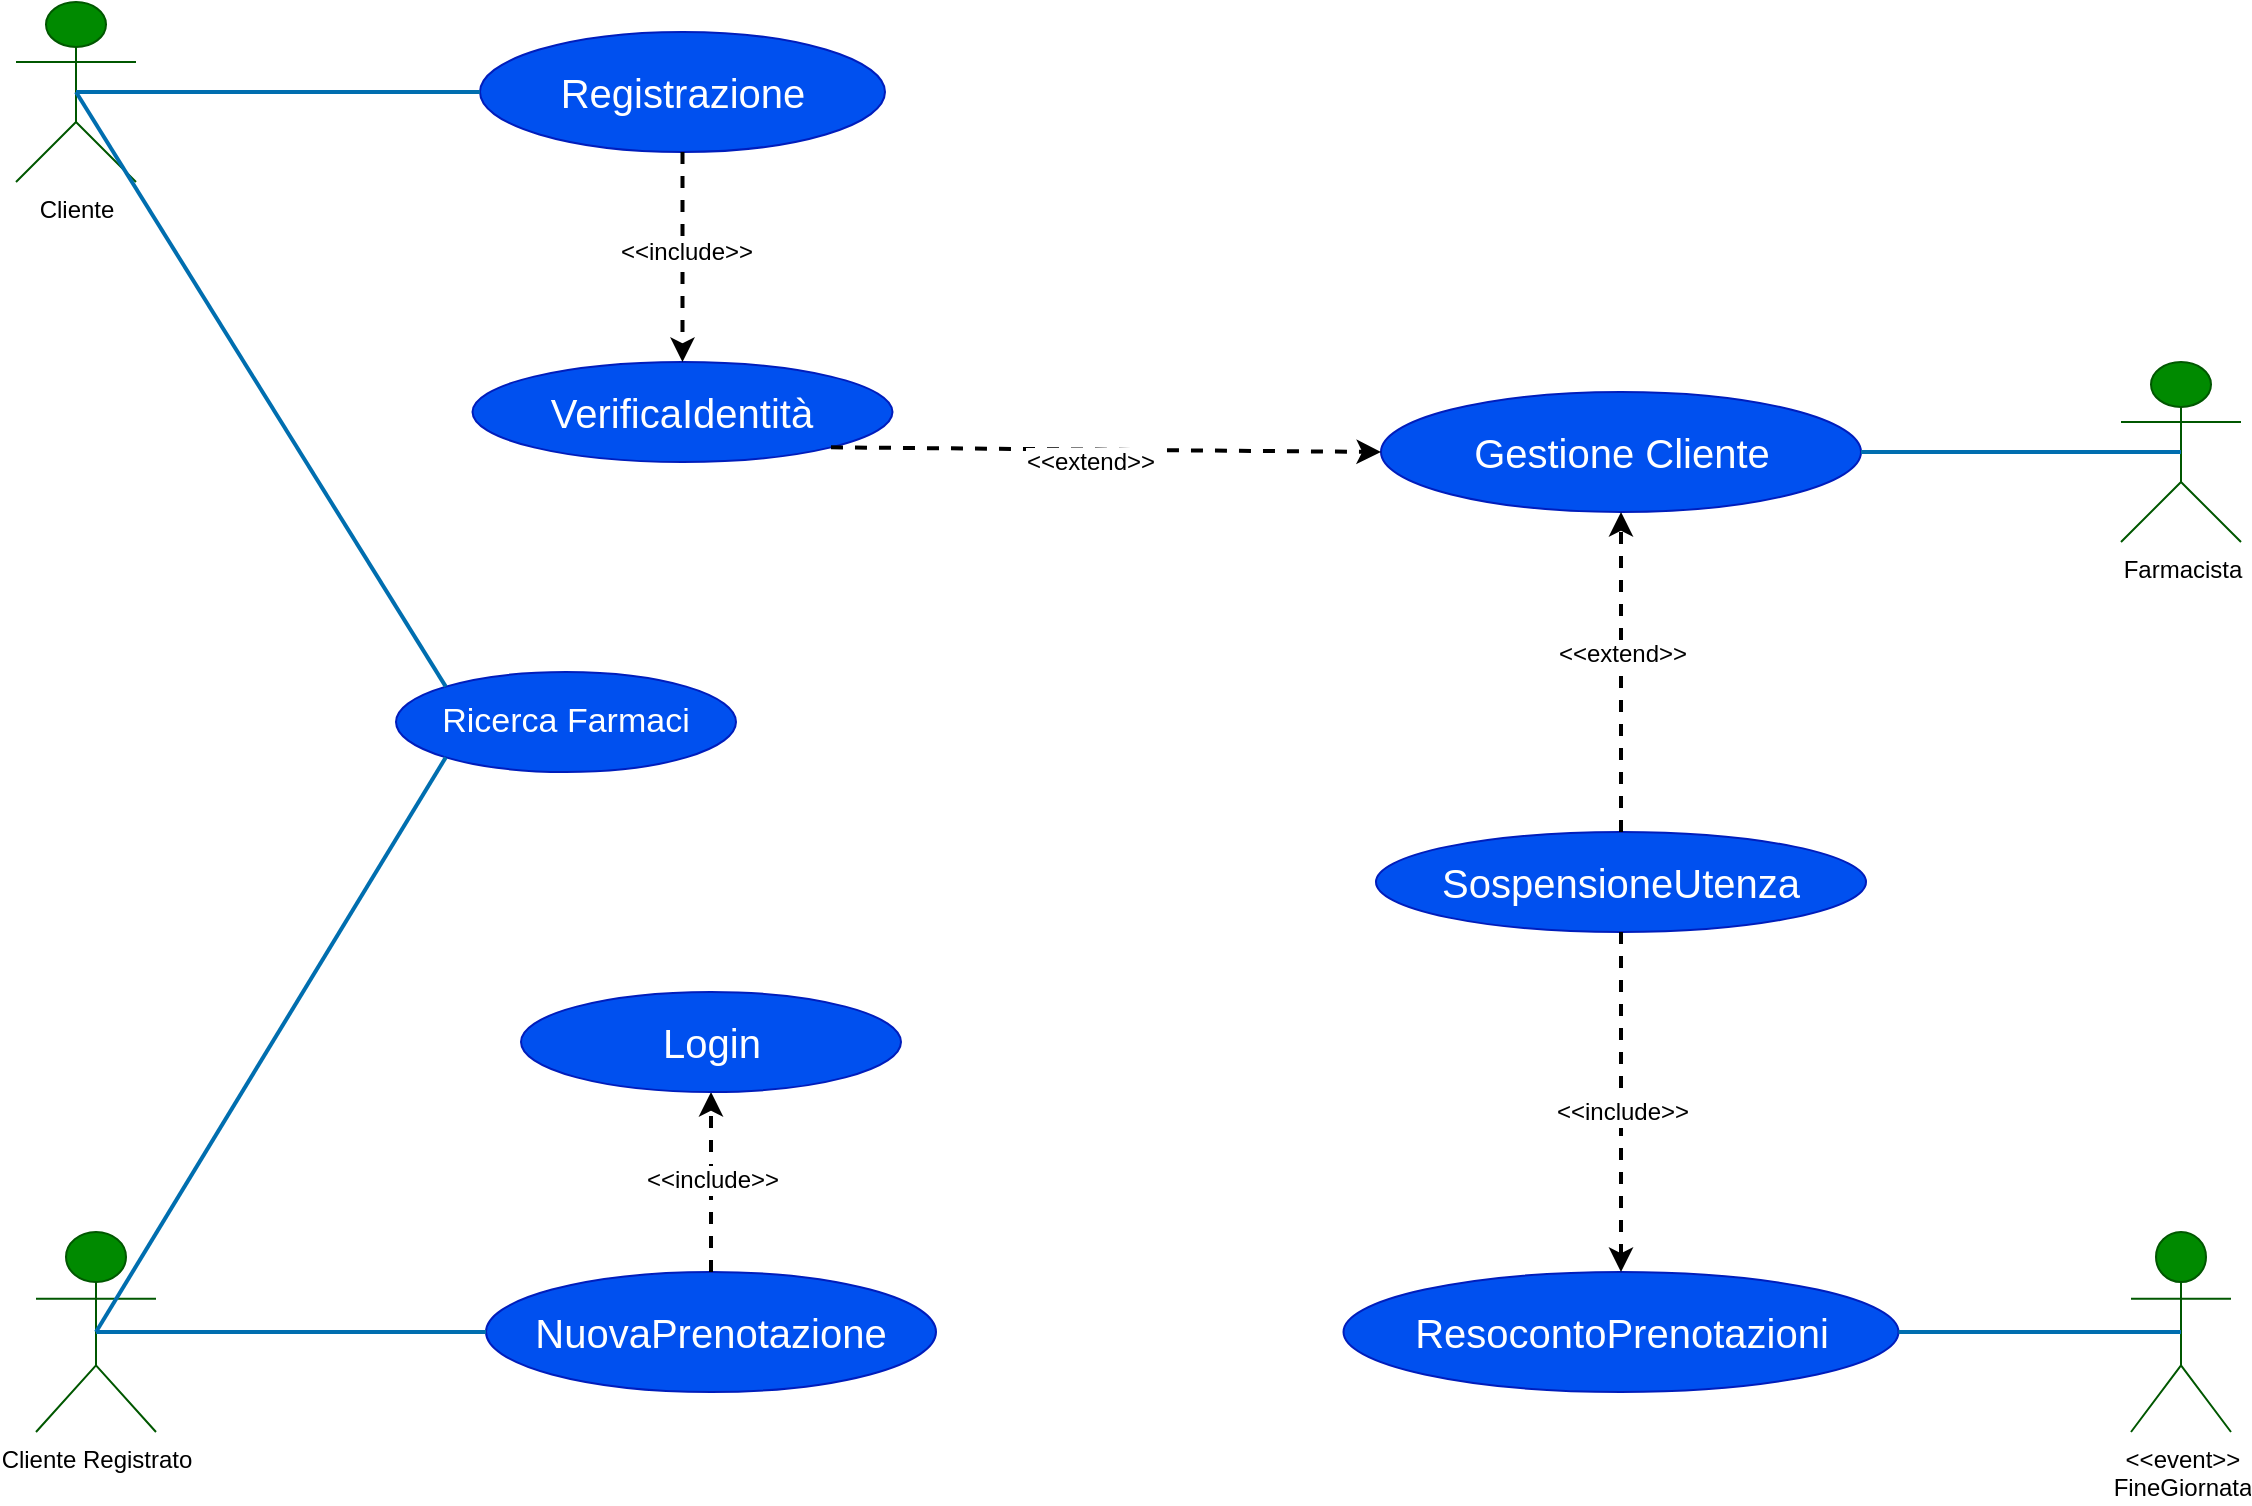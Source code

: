 <mxfile version="14.5.3" type="onedrive"><diagram id="hjEaFy2fmVfpJosIinak" name="Page-1"><mxGraphModel dx="1673" dy="898" grid="1" gridSize="10" guides="1" tooltips="1" connect="1" arrows="1" fold="1" page="1" pageScale="1" pageWidth="2339" pageHeight="3300" math="0" shadow="0"><root><mxCell id="0"/><mxCell id="1" parent="0"/><mxCell id="k-kMz0oehMdFxd7XSjx6-4" value="&lt;font style=&quot;font-size: 20px&quot;&gt;Registrazione&lt;/font&gt;" style="ellipse;whiteSpace=wrap;html=1;fillColor=#0050ef;strokeColor=#001DBC;labelBackgroundColor=none;fontColor=#ffffff;" vertex="1" parent="1"><mxGeometry x="382" y="370" width="202.5" height="60" as="geometry"/></mxCell><mxCell id="k-kMz0oehMdFxd7XSjx6-8" value="Farmacista" style="shape=umlActor;verticalLabelPosition=bottom;verticalAlign=top;html=1;outlineConnect=0;labelBackgroundColor=none;fillColor=#008a00;strokeColor=#005700;" vertex="1" parent="1"><mxGeometry x="1202.5" y="535" width="60" height="90" as="geometry"/></mxCell><mxCell id="k-kMz0oehMdFxd7XSjx6-9" value="Cliente" style="shape=umlActor;verticalLabelPosition=bottom;verticalAlign=top;html=1;outlineConnect=0;labelBackgroundColor=none;fillColor=#008a00;strokeColor=#005700;" vertex="1" parent="1"><mxGeometry x="150" y="355" width="60" height="90" as="geometry"/></mxCell><mxCell id="k-kMz0oehMdFxd7XSjx6-10" value="&lt;div&gt;Cliente Registrato&lt;/div&gt;" style="shape=umlActor;verticalLabelPosition=bottom;verticalAlign=top;html=1;outlineConnect=0;labelBackgroundColor=none;fillColor=#008a00;strokeColor=#005700;" vertex="1" parent="1"><mxGeometry x="160" y="970" width="60" height="100" as="geometry"/></mxCell><mxCell id="k-kMz0oehMdFxd7XSjx6-11" value="Gestione Cliente" style="ellipse;whiteSpace=wrap;html=1;labelBackgroundColor=none;fillColor=#0050ef;strokeColor=#001DBC;fontColor=#FFFFFF;fontSize=20;" vertex="1" parent="1"><mxGeometry x="832.5" y="550" width="240" height="60" as="geometry"/></mxCell><mxCell id="k-kMz0oehMdFxd7XSjx6-13" value="NuovaPrenotazione" style="ellipse;whiteSpace=wrap;html=1;labelBackgroundColor=none;fontSize=20;fontColor=#ffffff;fillColor=#0050ef;strokeColor=#001DBC;" vertex="1" parent="1"><mxGeometry x="385" y="990" width="225" height="60" as="geometry"/></mxCell><mxCell id="k-kMz0oehMdFxd7XSjx6-16" value="" style="endArrow=classic;html=1;shadow=0;strokeColor=#000000;strokeWidth=2;fontSize=13;dashed=1;exitX=0.5;exitY=0;exitDx=0;exitDy=0;entryX=0.5;entryY=1;entryDx=0;entryDy=0;" edge="1" parent="1" source="k-kMz0oehMdFxd7XSjx6-13" target="k-kMz0oehMdFxd7XSjx6-17"><mxGeometry width="50" height="50" relative="1" as="geometry"><mxPoint x="360" y="950" as="sourcePoint"/><mxPoint x="410" y="900" as="targetPoint"/><Array as="points"/></mxGeometry></mxCell><mxCell id="k-kMz0oehMdFxd7XSjx6-19" value="&amp;lt;&amp;lt;include&amp;gt;&amp;gt;" style="edgeLabel;html=1;align=center;verticalAlign=middle;resizable=0;points=[];fontSize=12;fontColor=#000000;" vertex="1" connectable="0" parent="k-kMz0oehMdFxd7XSjx6-16"><mxGeometry x="0.327" y="-1" relative="1" as="geometry"><mxPoint x="-1" y="13" as="offset"/></mxGeometry></mxCell><mxCell id="k-kMz0oehMdFxd7XSjx6-17" value="&lt;div&gt;Login&lt;/div&gt;" style="ellipse;whiteSpace=wrap;html=1;labelBackgroundColor=none;fontSize=20;fontColor=#ffffff;fillColor=#0050ef;strokeColor=#001DBC;" vertex="1" parent="1"><mxGeometry x="402.5" y="850" width="190" height="50" as="geometry"/></mxCell><mxCell id="k-kMz0oehMdFxd7XSjx6-20" value="VerificaIdentità" style="ellipse;whiteSpace=wrap;html=1;labelBackgroundColor=none;fontSize=20;fontColor=#ffffff;fillColor=#0050ef;strokeColor=#001DBC;" vertex="1" parent="1"><mxGeometry x="378.25" y="535" width="210" height="50" as="geometry"/></mxCell><mxCell id="k-kMz0oehMdFxd7XSjx6-21" value="" style="endArrow=classic;html=1;shadow=0;dashed=1;strokeColor=#000000;strokeWidth=2;fontSize=20;fontColor=#000000;exitX=0.5;exitY=1;exitDx=0;exitDy=0;entryX=0.5;entryY=0;entryDx=0;entryDy=0;" edge="1" parent="1" source="k-kMz0oehMdFxd7XSjx6-4" target="k-kMz0oehMdFxd7XSjx6-20"><mxGeometry width="50" height="50" relative="1" as="geometry"><mxPoint x="690" y="680" as="sourcePoint"/><mxPoint x="740" y="630" as="targetPoint"/></mxGeometry></mxCell><mxCell id="k-kMz0oehMdFxd7XSjx6-22" value="&amp;lt;&amp;lt;include&amp;gt;&amp;gt;" style="edgeLabel;html=1;align=center;verticalAlign=middle;resizable=0;points=[];fontSize=12;fontColor=#000000;" vertex="1" connectable="0" parent="k-kMz0oehMdFxd7XSjx6-21"><mxGeometry x="0.276" y="1" relative="1" as="geometry"><mxPoint y="-17" as="offset"/></mxGeometry></mxCell><mxCell id="k-kMz0oehMdFxd7XSjx6-23" value="" style="endArrow=classic;html=1;shadow=0;dashed=1;strokeColor=#000000;strokeWidth=2;fontSize=12;fontColor=#000000;exitX=1;exitY=1;exitDx=0;exitDy=0;entryX=0;entryY=0.5;entryDx=0;entryDy=0;" edge="1" parent="1" source="k-kMz0oehMdFxd7XSjx6-20" target="k-kMz0oehMdFxd7XSjx6-11"><mxGeometry width="50" height="50" relative="1" as="geometry"><mxPoint x="690" y="680" as="sourcePoint"/><mxPoint x="740" y="630" as="targetPoint"/></mxGeometry></mxCell><mxCell id="k-kMz0oehMdFxd7XSjx6-37" value="&amp;lt;&amp;lt;extend&amp;gt;&amp;gt;" style="edgeLabel;html=1;align=center;verticalAlign=middle;resizable=0;points=[];fontSize=12;fontColor=#000000;" vertex="1" connectable="0" parent="k-kMz0oehMdFxd7XSjx6-23"><mxGeometry x="-0.245" y="3" relative="1" as="geometry"><mxPoint x="25.1" y="9.15" as="offset"/></mxGeometry></mxCell><mxCell id="k-kMz0oehMdFxd7XSjx6-27" value="Ricerca Farmaci" style="ellipse;whiteSpace=wrap;html=1;labelBackgroundColor=none;fontSize=17;fontColor=#ffffff;fillColor=#0050ef;strokeColor=#001DBC;" vertex="1" parent="1"><mxGeometry x="340" y="690" width="170" height="50" as="geometry"/></mxCell><mxCell id="k-kMz0oehMdFxd7XSjx6-30" value="" style="endArrow=none;html=1;shadow=0;strokeColor=#006EAF;strokeWidth=2;fontSize=17;fontColor=#000000;exitX=0.5;exitY=0.5;exitDx=0;exitDy=0;exitPerimeter=0;entryX=0;entryY=1;entryDx=0;entryDy=0;fillColor=#1ba1e2;" edge="1" parent="1" source="k-kMz0oehMdFxd7XSjx6-10" target="k-kMz0oehMdFxd7XSjx6-27"><mxGeometry width="50" height="50" relative="1" as="geometry"><mxPoint x="210" y="940" as="sourcePoint"/><mxPoint x="260" y="890" as="targetPoint"/></mxGeometry></mxCell><mxCell id="k-kMz0oehMdFxd7XSjx6-31" value="" style="endArrow=none;html=1;shadow=0;strokeColor=#006EAF;strokeWidth=2;fontSize=17;fontColor=#000000;exitX=0.5;exitY=0.5;exitDx=0;exitDy=0;exitPerimeter=0;entryX=0;entryY=0.5;entryDx=0;entryDy=0;fillColor=#1ba1e2;" edge="1" parent="1" source="k-kMz0oehMdFxd7XSjx6-10" target="k-kMz0oehMdFxd7XSjx6-13"><mxGeometry width="50" height="50" relative="1" as="geometry"><mxPoint x="250" y="1040" as="sourcePoint"/><mxPoint x="300" y="990" as="targetPoint"/></mxGeometry></mxCell><mxCell id="k-kMz0oehMdFxd7XSjx6-32" value="" style="endArrow=none;html=1;shadow=0;strokeColor=#006EAF;strokeWidth=2;fontSize=17;fontColor=#000000;entryX=0.5;entryY=0.5;entryDx=0;entryDy=0;entryPerimeter=0;exitX=0;exitY=0;exitDx=0;exitDy=0;fillColor=#1ba1e2;" edge="1" parent="1" source="k-kMz0oehMdFxd7XSjx6-27" target="k-kMz0oehMdFxd7XSjx6-9"><mxGeometry width="50" height="50" relative="1" as="geometry"><mxPoint x="260" y="600" as="sourcePoint"/><mxPoint x="310" y="550" as="targetPoint"/></mxGeometry></mxCell><mxCell id="k-kMz0oehMdFxd7XSjx6-33" value="" style="endArrow=none;html=1;shadow=0;strokeColor=#006EAF;strokeWidth=2;fontSize=17;fontColor=#000000;exitX=0.5;exitY=0.5;exitDx=0;exitDy=0;exitPerimeter=0;entryX=0;entryY=0.5;entryDx=0;entryDy=0;fillColor=#1ba1e2;" edge="1" parent="1" source="k-kMz0oehMdFxd7XSjx6-9" target="k-kMz0oehMdFxd7XSjx6-4"><mxGeometry width="50" height="50" relative="1" as="geometry"><mxPoint x="240" y="410" as="sourcePoint"/><mxPoint x="330" y="400" as="targetPoint"/></mxGeometry></mxCell><mxCell id="k-kMz0oehMdFxd7XSjx6-34" value="" style="endArrow=none;html=1;shadow=0;strokeColor=#006EAF;strokeWidth=2;fontSize=17;fontColor=#000000;entryX=0.5;entryY=0.5;entryDx=0;entryDy=0;entryPerimeter=0;exitX=1;exitY=0.5;exitDx=0;exitDy=0;fillColor=#1ba1e2;" edge="1" parent="1" source="k-kMz0oehMdFxd7XSjx6-11" target="k-kMz0oehMdFxd7XSjx6-8"><mxGeometry width="50" height="50" relative="1" as="geometry"><mxPoint x="1092.5" y="630" as="sourcePoint"/><mxPoint x="1142.5" y="580" as="targetPoint"/></mxGeometry></mxCell><mxCell id="k-kMz0oehMdFxd7XSjx6-38" value="SospensioneUtenza" style="ellipse;whiteSpace=wrap;html=1;labelBackgroundColor=none;fontSize=20;fontColor=#ffffff;fillColor=#0050ef;strokeColor=#001DBC;direction=west;" vertex="1" parent="1"><mxGeometry x="830" y="770" width="245" height="50" as="geometry"/></mxCell><mxCell id="k-kMz0oehMdFxd7XSjx6-40" value="" style="endArrow=classic;html=1;shadow=0;strokeColor=#000000;strokeWidth=2;fontSize=13;fontColor=#000000;exitX=0.5;exitY=1;exitDx=0;exitDy=0;entryX=0.5;entryY=1;entryDx=0;entryDy=0;dashed=1;" edge="1" parent="1" source="k-kMz0oehMdFxd7XSjx6-38" target="k-kMz0oehMdFxd7XSjx6-11"><mxGeometry width="50" height="50" relative="1" as="geometry"><mxPoint x="622.5" y="670" as="sourcePoint"/><mxPoint x="672.5" y="620" as="targetPoint"/></mxGeometry></mxCell><mxCell id="k-kMz0oehMdFxd7XSjx6-41" value="&amp;lt;&amp;lt;extend&amp;gt;&amp;gt;" style="edgeLabel;html=1;align=center;verticalAlign=middle;resizable=0;points=[];fontSize=12;fontColor=#000000;" vertex="1" connectable="0" parent="k-kMz0oehMdFxd7XSjx6-40"><mxGeometry x="-0.312" y="-2" relative="1" as="geometry"><mxPoint x="-2" y="-34.71" as="offset"/></mxGeometry></mxCell><mxCell id="k-kMz0oehMdFxd7XSjx6-42" value="&lt;div&gt;&amp;lt;&amp;lt;event&amp;gt;&amp;gt;&lt;/div&gt;&lt;div&gt;FineGiornata&lt;br&gt;&lt;/div&gt;" style="shape=umlActor;verticalLabelPosition=bottom;verticalAlign=top;html=1;outlineConnect=0;labelBackgroundColor=none;fontSize=12;fillColor=#008a00;strokeColor=#005700;" vertex="1" parent="1"><mxGeometry x="1207.5" y="970" width="50" height="100" as="geometry"/></mxCell><mxCell id="k-kMz0oehMdFxd7XSjx6-44" value="ResocontoPrenotazioni" style="ellipse;whiteSpace=wrap;html=1;labelBackgroundColor=none;fontSize=20;fontColor=#ffffff;fillColor=#0050ef;strokeColor=#001DBC;" vertex="1" parent="1"><mxGeometry x="813.75" y="990" width="277.5" height="60" as="geometry"/></mxCell><mxCell id="k-kMz0oehMdFxd7XSjx6-45" value="" style="endArrow=none;html=1;shadow=0;strokeColor=#006EAF;strokeWidth=2;fontSize=20;fontColor=#000000;entryX=0.5;entryY=0.5;entryDx=0;entryDy=0;entryPerimeter=0;exitX=1;exitY=0.5;exitDx=0;exitDy=0;fillColor=#1ba1e2;" edge="1" parent="1" source="k-kMz0oehMdFxd7XSjx6-44" target="k-kMz0oehMdFxd7XSjx6-42"><mxGeometry width="50" height="50" relative="1" as="geometry"><mxPoint x="1091.25" y="1110" as="sourcePoint"/><mxPoint x="1141.25" y="1060" as="targetPoint"/><Array as="points"/></mxGeometry></mxCell><mxCell id="k-kMz0oehMdFxd7XSjx6-46" value="" style="endArrow=classic;html=1;shadow=0;strokeColor=#000000;strokeWidth=2;fontSize=20;fontColor=#000000;exitX=0.5;exitY=0;exitDx=0;exitDy=0;entryX=0.5;entryY=0;entryDx=0;entryDy=0;dashed=1;" edge="1" parent="1" source="k-kMz0oehMdFxd7XSjx6-38" target="k-kMz0oehMdFxd7XSjx6-44"><mxGeometry width="50" height="50" relative="1" as="geometry"><mxPoint x="910" y="930" as="sourcePoint"/><mxPoint x="960" y="880" as="targetPoint"/></mxGeometry></mxCell><mxCell id="k-kMz0oehMdFxd7XSjx6-47" value="&amp;lt;&amp;lt;include&amp;gt;&amp;gt;" style="edgeLabel;html=1;align=center;verticalAlign=middle;resizable=0;points=[];fontSize=12;fontColor=#000000;" vertex="1" connectable="0" parent="k-kMz0oehMdFxd7XSjx6-46"><mxGeometry x="0.2" y="-1" relative="1" as="geometry"><mxPoint x="1" y="-12.35" as="offset"/></mxGeometry></mxCell></root></mxGraphModel></diagram></mxfile>